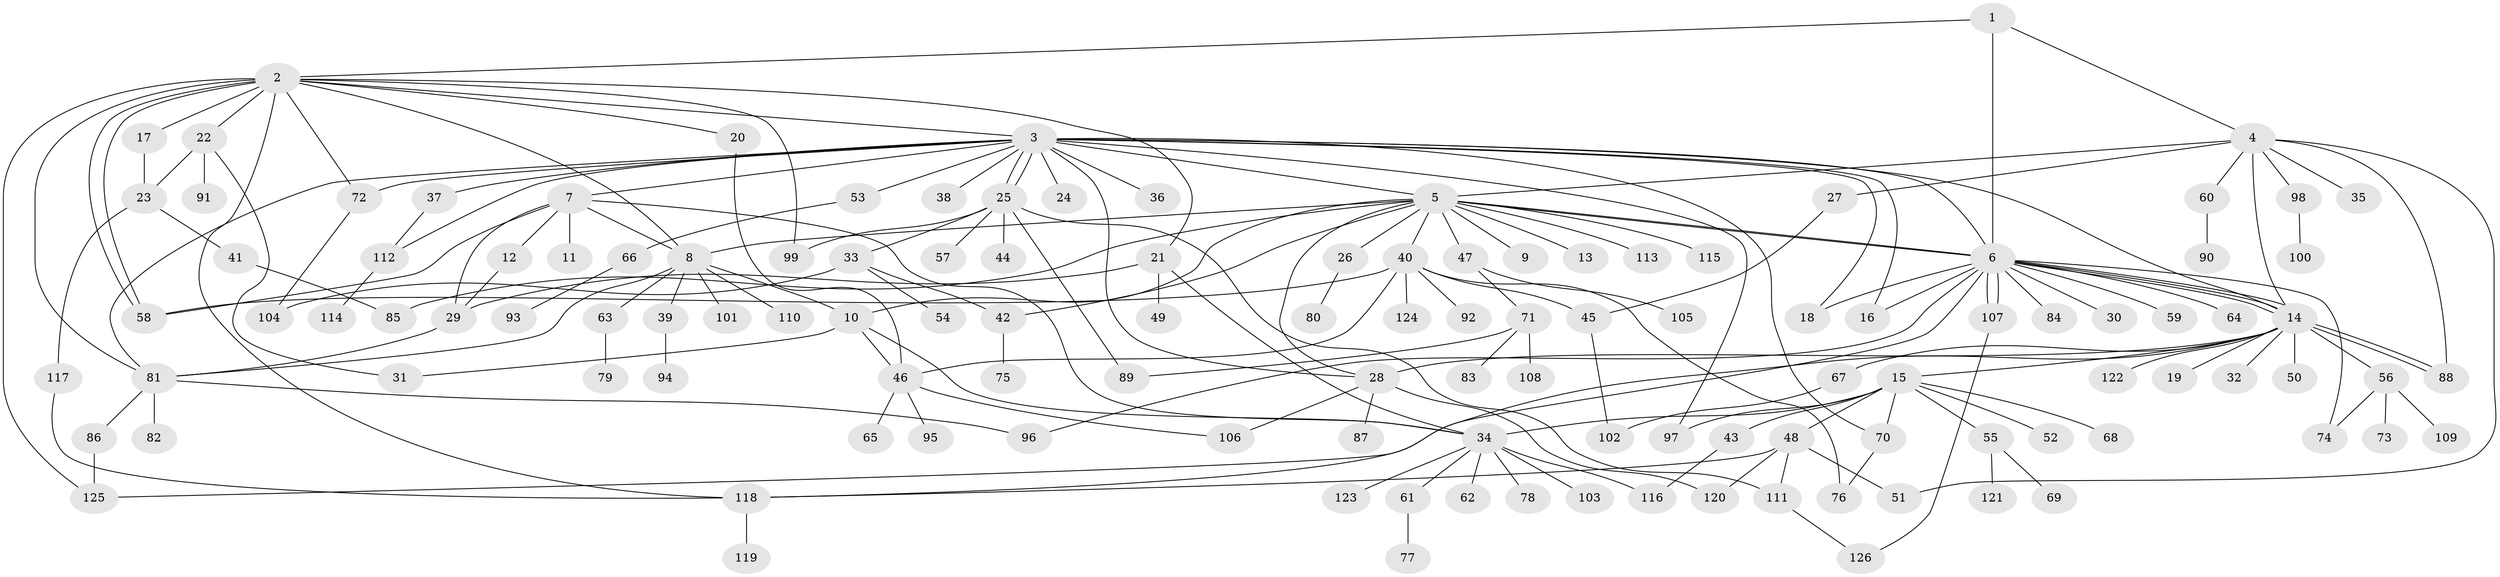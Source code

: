 // coarse degree distribution, {14: 0.010309278350515464, 19: 0.010309278350515464, 22: 0.010309278350515464, 16: 0.010309278350515464, 7: 0.020618556701030927, 9: 0.030927835051546393, 1: 0.4639175257731959, 5: 0.05154639175257732, 2: 0.2268041237113402, 15: 0.010309278350515464, 4: 0.020618556701030927, 6: 0.020618556701030927, 3: 0.09278350515463918, 8: 0.020618556701030927}
// Generated by graph-tools (version 1.1) at 2025/23/03/03/25 07:23:49]
// undirected, 126 vertices, 184 edges
graph export_dot {
graph [start="1"]
  node [color=gray90,style=filled];
  1;
  2;
  3;
  4;
  5;
  6;
  7;
  8;
  9;
  10;
  11;
  12;
  13;
  14;
  15;
  16;
  17;
  18;
  19;
  20;
  21;
  22;
  23;
  24;
  25;
  26;
  27;
  28;
  29;
  30;
  31;
  32;
  33;
  34;
  35;
  36;
  37;
  38;
  39;
  40;
  41;
  42;
  43;
  44;
  45;
  46;
  47;
  48;
  49;
  50;
  51;
  52;
  53;
  54;
  55;
  56;
  57;
  58;
  59;
  60;
  61;
  62;
  63;
  64;
  65;
  66;
  67;
  68;
  69;
  70;
  71;
  72;
  73;
  74;
  75;
  76;
  77;
  78;
  79;
  80;
  81;
  82;
  83;
  84;
  85;
  86;
  87;
  88;
  89;
  90;
  91;
  92;
  93;
  94;
  95;
  96;
  97;
  98;
  99;
  100;
  101;
  102;
  103;
  104;
  105;
  106;
  107;
  108;
  109;
  110;
  111;
  112;
  113;
  114;
  115;
  116;
  117;
  118;
  119;
  120;
  121;
  122;
  123;
  124;
  125;
  126;
  1 -- 2;
  1 -- 4;
  1 -- 6;
  2 -- 3;
  2 -- 8;
  2 -- 17;
  2 -- 20;
  2 -- 21;
  2 -- 22;
  2 -- 58;
  2 -- 58;
  2 -- 72;
  2 -- 81;
  2 -- 99;
  2 -- 118;
  2 -- 125;
  3 -- 5;
  3 -- 6;
  3 -- 7;
  3 -- 14;
  3 -- 16;
  3 -- 18;
  3 -- 24;
  3 -- 25;
  3 -- 25;
  3 -- 28;
  3 -- 36;
  3 -- 37;
  3 -- 38;
  3 -- 53;
  3 -- 70;
  3 -- 72;
  3 -- 81;
  3 -- 97;
  3 -- 112;
  4 -- 5;
  4 -- 14;
  4 -- 27;
  4 -- 35;
  4 -- 51;
  4 -- 60;
  4 -- 88;
  4 -- 98;
  5 -- 6;
  5 -- 6;
  5 -- 8;
  5 -- 9;
  5 -- 10;
  5 -- 13;
  5 -- 26;
  5 -- 28;
  5 -- 40;
  5 -- 42;
  5 -- 47;
  5 -- 85;
  5 -- 113;
  5 -- 115;
  6 -- 14;
  6 -- 14;
  6 -- 14;
  6 -- 16;
  6 -- 18;
  6 -- 30;
  6 -- 59;
  6 -- 64;
  6 -- 74;
  6 -- 84;
  6 -- 96;
  6 -- 107;
  6 -- 107;
  6 -- 118;
  7 -- 8;
  7 -- 11;
  7 -- 12;
  7 -- 29;
  7 -- 34;
  7 -- 58;
  8 -- 10;
  8 -- 39;
  8 -- 63;
  8 -- 81;
  8 -- 101;
  8 -- 110;
  10 -- 31;
  10 -- 34;
  10 -- 46;
  12 -- 29;
  14 -- 15;
  14 -- 19;
  14 -- 28;
  14 -- 32;
  14 -- 50;
  14 -- 56;
  14 -- 67;
  14 -- 88;
  14 -- 88;
  14 -- 122;
  14 -- 125;
  15 -- 34;
  15 -- 43;
  15 -- 48;
  15 -- 52;
  15 -- 55;
  15 -- 68;
  15 -- 70;
  15 -- 97;
  17 -- 23;
  20 -- 46;
  21 -- 29;
  21 -- 34;
  21 -- 49;
  22 -- 23;
  22 -- 31;
  22 -- 91;
  23 -- 41;
  23 -- 117;
  25 -- 33;
  25 -- 44;
  25 -- 57;
  25 -- 89;
  25 -- 99;
  25 -- 111;
  26 -- 80;
  27 -- 45;
  28 -- 87;
  28 -- 106;
  28 -- 120;
  29 -- 81;
  33 -- 42;
  33 -- 54;
  33 -- 104;
  34 -- 61;
  34 -- 62;
  34 -- 78;
  34 -- 103;
  34 -- 116;
  34 -- 123;
  37 -- 112;
  39 -- 94;
  40 -- 45;
  40 -- 46;
  40 -- 58;
  40 -- 76;
  40 -- 92;
  40 -- 124;
  41 -- 85;
  42 -- 75;
  43 -- 116;
  45 -- 102;
  46 -- 65;
  46 -- 95;
  46 -- 106;
  47 -- 71;
  47 -- 105;
  48 -- 51;
  48 -- 111;
  48 -- 118;
  48 -- 120;
  53 -- 66;
  55 -- 69;
  55 -- 121;
  56 -- 73;
  56 -- 74;
  56 -- 109;
  60 -- 90;
  61 -- 77;
  63 -- 79;
  66 -- 93;
  67 -- 102;
  70 -- 76;
  71 -- 83;
  71 -- 89;
  71 -- 108;
  72 -- 104;
  81 -- 82;
  81 -- 86;
  81 -- 96;
  86 -- 125;
  98 -- 100;
  107 -- 126;
  111 -- 126;
  112 -- 114;
  117 -- 118;
  118 -- 119;
}
